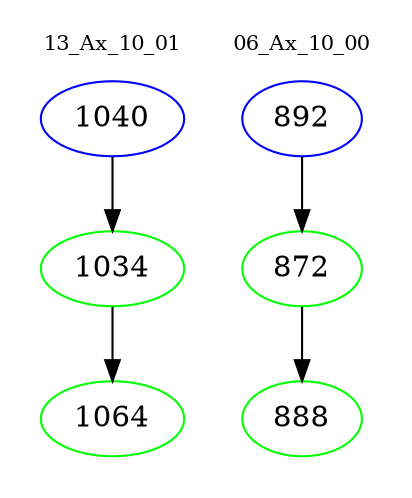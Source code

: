 digraph{
subgraph cluster_0 {
color = white
label = "13_Ax_10_01";
fontsize=10;
T0_1040 [label="1040", color="blue"]
T0_1040 -> T0_1034 [color="black"]
T0_1034 [label="1034", color="green"]
T0_1034 -> T0_1064 [color="black"]
T0_1064 [label="1064", color="green"]
}
subgraph cluster_1 {
color = white
label = "06_Ax_10_00";
fontsize=10;
T1_892 [label="892", color="blue"]
T1_892 -> T1_872 [color="black"]
T1_872 [label="872", color="green"]
T1_872 -> T1_888 [color="black"]
T1_888 [label="888", color="green"]
}
}
